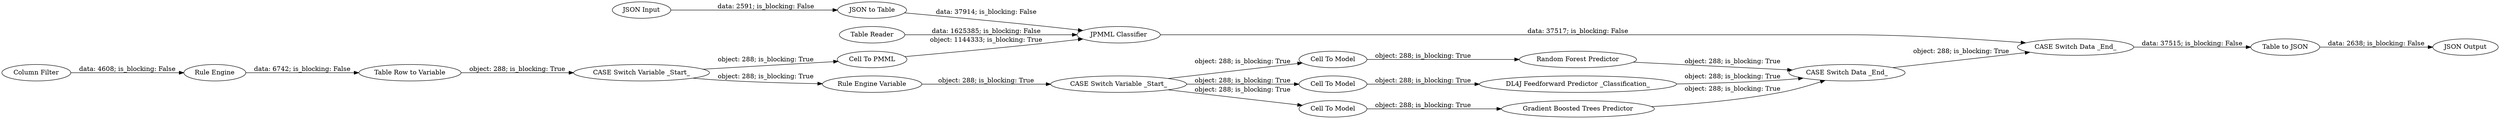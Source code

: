 digraph {
	"-1356701582192722207_292" [label="Gradient Boosted Trees Predictor"]
	"-1356701582192722207_286" [label="CASE Switch Variable _Start_"]
	"-1356701582192722207_288" [label="CASE Switch Variable _Start_"]
	"-1356701582192722207_156" [label="CASE Switch Data _End_"]
	"-1356701582192722207_294" [label="Random Forest Predictor"]
	"-1356701582192722207_289" [label="Cell To Model"]
	"-3722080020030523560_135" [label="JSON to Table"]
	"-3722080020030523560_147" [label="Table Reader"]
	"-1356701582192722207_155" [label="CASE Switch Data _End_"]
	"-1356701582192722207_290" [label="Cell To Model"]
	"-1356701582192722207_138" [label="JPMML Classifier"]
	"-3722080020030523560_6" [label="JSON Input"]
	"-1356701582192722207_285" [label="Cell To Model"]
	"-1356701582192722207_293" [label="DL4J Feedforward Predictor _Classification_"]
	"-1356701582192722207_148" [label="Rule Engine"]
	"-1356701582192722207_287" [label="Rule Engine Variable"]
	"-3722080020030523560_7" [label="JSON Output"]
	"-1356701582192722207_152" [label="Column Filter"]
	"-1356701582192722207_291" [label="Cell To PMML"]
	"-1356701582192722207_151" [label="Table Row to Variable"]
	"-3722080020030523560_120" [label="Table to JSON"]
	"-1356701582192722207_290" -> "-1356701582192722207_292" [label="object: 288; is_blocking: True"]
	"-1356701582192722207_286" -> "-1356701582192722207_287" [label="object: 288; is_blocking: True"]
	"-1356701582192722207_289" -> "-1356701582192722207_293" [label="object: 288; is_blocking: True"]
	"-1356701582192722207_292" -> "-1356701582192722207_155" [label="object: 288; is_blocking: True"]
	"-1356701582192722207_152" -> "-1356701582192722207_148" [label="data: 4608; is_blocking: False"]
	"-3722080020030523560_135" -> "-1356701582192722207_138" [label="data: 37914; is_blocking: False"]
	"-1356701582192722207_148" -> "-1356701582192722207_151" [label="data: 6742; is_blocking: False"]
	"-1356701582192722207_155" -> "-1356701582192722207_156" [label="object: 288; is_blocking: True"]
	"-3722080020030523560_147" -> "-1356701582192722207_138" [label="data: 1625385; is_blocking: False"]
	"-1356701582192722207_291" -> "-1356701582192722207_138" [label="object: 1144333; is_blocking: True"]
	"-1356701582192722207_156" -> "-3722080020030523560_120" [label="data: 37515; is_blocking: False"]
	"-3722080020030523560_120" -> "-3722080020030523560_7" [label="data: 2638; is_blocking: False"]
	"-1356701582192722207_288" -> "-1356701582192722207_290" [label="object: 288; is_blocking: True"]
	"-1356701582192722207_138" -> "-1356701582192722207_156" [label="data: 37517; is_blocking: False"]
	"-1356701582192722207_151" -> "-1356701582192722207_286" [label="object: 288; is_blocking: True"]
	"-1356701582192722207_286" -> "-1356701582192722207_291" [label="object: 288; is_blocking: True"]
	"-3722080020030523560_6" -> "-3722080020030523560_135" [label="data: 2591; is_blocking: False"]
	"-1356701582192722207_288" -> "-1356701582192722207_285" [label="object: 288; is_blocking: True"]
	"-1356701582192722207_287" -> "-1356701582192722207_288" [label="object: 288; is_blocking: True"]
	"-1356701582192722207_288" -> "-1356701582192722207_289" [label="object: 288; is_blocking: True"]
	"-1356701582192722207_293" -> "-1356701582192722207_155" [label="object: 288; is_blocking: True"]
	"-1356701582192722207_294" -> "-1356701582192722207_155" [label="object: 288; is_blocking: True"]
	"-1356701582192722207_285" -> "-1356701582192722207_294" [label="object: 288; is_blocking: True"]
	rankdir=LR
}
